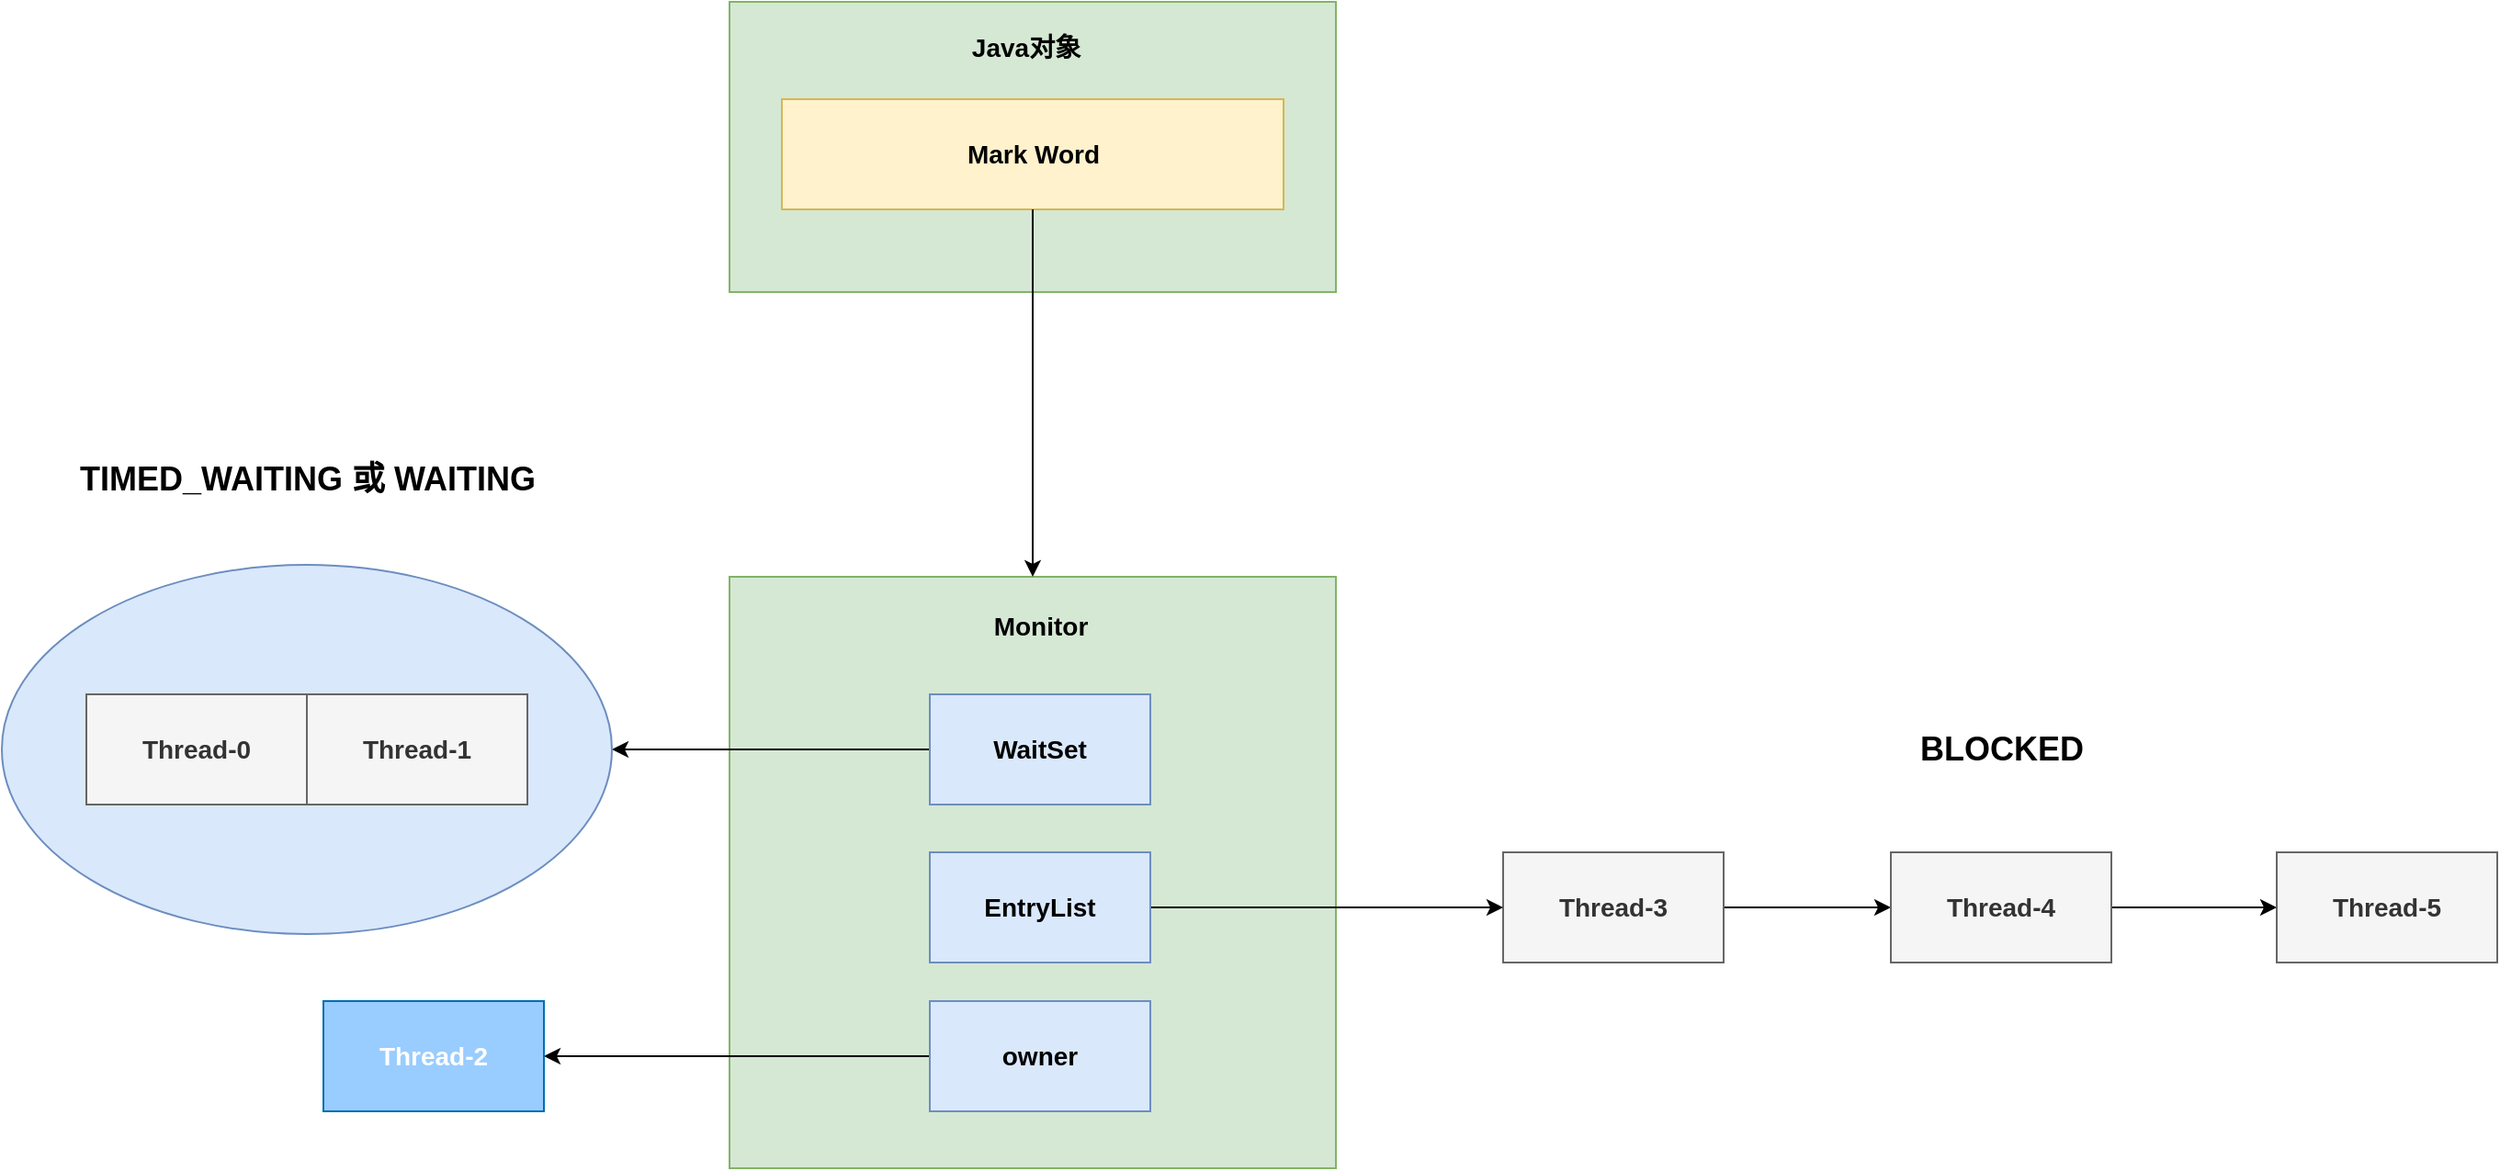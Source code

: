 <mxfile version="26.0.4">
  <diagram name="第 1 页" id="3dT9pY1XKjBThst0bTS5">
    <mxGraphModel dx="2278" dy="1219" grid="0" gridSize="10" guides="1" tooltips="1" connect="1" arrows="1" fold="1" page="0" pageScale="1" pageWidth="827" pageHeight="1169" math="0" shadow="0">
      <root>
        <mxCell id="0" />
        <mxCell id="1" parent="0" />
        <mxCell id="I-n8jy0cu7BncbQuSpRO-42" style="edgeStyle=orthogonalEdgeStyle;rounded=0;orthogonalLoop=1;jettySize=auto;html=1;" edge="1" parent="1" source="I-n8jy0cu7BncbQuSpRO-6" target="I-n8jy0cu7BncbQuSpRO-7">
          <mxGeometry relative="1" as="geometry" />
        </mxCell>
        <mxCell id="I-n8jy0cu7BncbQuSpRO-6" value="&lt;font style=&quot;font-size: 14px;&quot;&gt;&lt;b&gt;Thread-3&lt;/b&gt;&lt;/font&gt;" style="rounded=0;whiteSpace=wrap;html=1;fillColor=#f5f5f5;fontColor=#333333;strokeColor=#666666;" vertex="1" parent="1">
          <mxGeometry x="454" y="195" width="120" height="60" as="geometry" />
        </mxCell>
        <mxCell id="I-n8jy0cu7BncbQuSpRO-43" style="edgeStyle=orthogonalEdgeStyle;rounded=0;orthogonalLoop=1;jettySize=auto;html=1;entryX=0;entryY=0.5;entryDx=0;entryDy=0;" edge="1" parent="1" source="I-n8jy0cu7BncbQuSpRO-7" target="I-n8jy0cu7BncbQuSpRO-8">
          <mxGeometry relative="1" as="geometry" />
        </mxCell>
        <mxCell id="I-n8jy0cu7BncbQuSpRO-7" value="&lt;font style=&quot;font-size: 14px;&quot;&gt;&lt;b&gt;Thread-4&lt;/b&gt;&lt;/font&gt;" style="rounded=0;whiteSpace=wrap;html=1;fillColor=#f5f5f5;fontColor=#333333;strokeColor=#666666;" vertex="1" parent="1">
          <mxGeometry x="665" y="195" width="120" height="60" as="geometry" />
        </mxCell>
        <mxCell id="I-n8jy0cu7BncbQuSpRO-8" value="&lt;font style=&quot;font-size: 14px;&quot;&gt;&lt;b&gt;Thread-5&lt;/b&gt;&lt;/font&gt;" style="rounded=0;whiteSpace=wrap;html=1;fillColor=#f5f5f5;fontColor=#333333;strokeColor=#666666;" vertex="1" parent="1">
          <mxGeometry x="875" y="195" width="120" height="60" as="geometry" />
        </mxCell>
        <mxCell id="I-n8jy0cu7BncbQuSpRO-2" value="&lt;div&gt;&lt;br&gt;&lt;/div&gt;" style="rounded=0;whiteSpace=wrap;html=1;fillColor=#d5e8d4;strokeColor=#82b366;align=center;" vertex="1" parent="1">
          <mxGeometry x="33" y="45" width="330" height="322" as="geometry" />
        </mxCell>
        <mxCell id="I-n8jy0cu7BncbQuSpRO-30" style="edgeStyle=orthogonalEdgeStyle;rounded=0;orthogonalLoop=1;jettySize=auto;html=1;entryX=1;entryY=0.5;entryDx=0;entryDy=0;" edge="1" parent="1" source="I-n8jy0cu7BncbQuSpRO-3" target="I-n8jy0cu7BncbQuSpRO-25">
          <mxGeometry relative="1" as="geometry" />
        </mxCell>
        <mxCell id="I-n8jy0cu7BncbQuSpRO-3" value="&lt;font style=&quot;font-size: 14px;&quot;&gt;&lt;b&gt;WaitSet&lt;/b&gt;&lt;/font&gt;" style="rounded=0;whiteSpace=wrap;html=1;fillColor=#dae8fc;strokeColor=#6c8ebf;" vertex="1" parent="1">
          <mxGeometry x="142" y="109" width="120" height="60" as="geometry" />
        </mxCell>
        <mxCell id="I-n8jy0cu7BncbQuSpRO-44" style="edgeStyle=orthogonalEdgeStyle;rounded=0;orthogonalLoop=1;jettySize=auto;html=1;entryX=0;entryY=0.5;entryDx=0;entryDy=0;" edge="1" parent="1" source="I-n8jy0cu7BncbQuSpRO-4" target="I-n8jy0cu7BncbQuSpRO-6">
          <mxGeometry relative="1" as="geometry" />
        </mxCell>
        <mxCell id="I-n8jy0cu7BncbQuSpRO-4" value="&lt;span style=&quot;font-size: 14px;&quot;&gt;&lt;b&gt;EntryList&lt;/b&gt;&lt;/span&gt;" style="rounded=0;whiteSpace=wrap;html=1;fillColor=#dae8fc;strokeColor=#6c8ebf;" vertex="1" parent="1">
          <mxGeometry x="142" y="195" width="120" height="60" as="geometry" />
        </mxCell>
        <mxCell id="I-n8jy0cu7BncbQuSpRO-24" style="edgeStyle=orthogonalEdgeStyle;rounded=0;orthogonalLoop=1;jettySize=auto;html=1;entryX=1;entryY=0.5;entryDx=0;entryDy=0;" edge="1" parent="1" source="I-n8jy0cu7BncbQuSpRO-5" target="I-n8jy0cu7BncbQuSpRO-23">
          <mxGeometry relative="1" as="geometry" />
        </mxCell>
        <mxCell id="I-n8jy0cu7BncbQuSpRO-5" value="&lt;span style=&quot;font-size: 14px;&quot;&gt;&lt;b&gt;owner&lt;/b&gt;&lt;/span&gt;" style="rounded=0;whiteSpace=wrap;html=1;fillColor=#dae8fc;strokeColor=#6c8ebf;" vertex="1" parent="1">
          <mxGeometry x="142" y="276" width="120" height="60" as="geometry" />
        </mxCell>
        <mxCell id="I-n8jy0cu7BncbQuSpRO-10" value="&lt;b style=&quot;&quot;&gt;&lt;font style=&quot;font-size: 18px;&quot;&gt;BLOCKED&lt;/font&gt;&lt;/b&gt;" style="text;html=1;align=center;verticalAlign=middle;resizable=0;points=[];autosize=1;strokeColor=none;fillColor=none;" vertex="1" parent="1">
          <mxGeometry x="671.5" y="122" width="107" height="34" as="geometry" />
        </mxCell>
        <mxCell id="I-n8jy0cu7BncbQuSpRO-23" value="&lt;font style=&quot;font-size: 14px;&quot;&gt;&lt;b&gt;Thread-2&lt;/b&gt;&lt;/font&gt;" style="rounded=0;whiteSpace=wrap;html=1;fillColor=#99CCFF;fontColor=#ffffff;strokeColor=#006EAF;" vertex="1" parent="1">
          <mxGeometry x="-188" y="276" width="120" height="60" as="geometry" />
        </mxCell>
        <mxCell id="I-n8jy0cu7BncbQuSpRO-25" value="" style="ellipse;whiteSpace=wrap;html=1;fillColor=#dae8fc;strokeColor=#6c8ebf;" vertex="1" parent="1">
          <mxGeometry x="-363" y="38.5" width="332" height="201" as="geometry" />
        </mxCell>
        <mxCell id="I-n8jy0cu7BncbQuSpRO-26" value="&lt;font style=&quot;font-size: 14px;&quot;&gt;&lt;b&gt;Thread-0&lt;/b&gt;&lt;/font&gt;" style="rounded=0;whiteSpace=wrap;html=1;fillColor=#f5f5f5;fontColor=#333333;strokeColor=#666666;" vertex="1" parent="1">
          <mxGeometry x="-317" y="109" width="120" height="60" as="geometry" />
        </mxCell>
        <mxCell id="I-n8jy0cu7BncbQuSpRO-27" value="&lt;font style=&quot;font-size: 14px;&quot;&gt;&lt;b&gt;Thread-1&lt;/b&gt;&lt;/font&gt;" style="rounded=0;whiteSpace=wrap;html=1;fillColor=#f5f5f5;fontColor=#333333;strokeColor=#666666;" vertex="1" parent="1">
          <mxGeometry x="-197" y="109" width="120" height="60" as="geometry" />
        </mxCell>
        <mxCell id="I-n8jy0cu7BncbQuSpRO-29" value="&lt;font style=&quot;font-size: 18px;&quot;&gt;&lt;b style=&quot;&quot;&gt;TIMED_WAITING 或&amp;nbsp;&lt;/b&gt;&lt;b style=&quot;&quot;&gt;WAITING&lt;/b&gt;&lt;/font&gt;" style="text;html=1;align=center;verticalAlign=middle;resizable=0;points=[];autosize=1;strokeColor=none;fillColor=none;" vertex="1" parent="1">
          <mxGeometry x="-330" y="-25" width="266" height="34" as="geometry" />
        </mxCell>
        <mxCell id="I-n8jy0cu7BncbQuSpRO-32" value="&lt;div&gt;&lt;br&gt;&lt;/div&gt;" style="rounded=0;whiteSpace=wrap;html=1;fillColor=#d5e8d4;strokeColor=#82b366;align=center;" vertex="1" parent="1">
          <mxGeometry x="33" y="-268" width="330" height="158" as="geometry" />
        </mxCell>
        <mxCell id="I-n8jy0cu7BncbQuSpRO-33" value="&lt;font style=&quot;font-size: 14px;&quot;&gt;&lt;b&gt;Java对象&lt;/b&gt;&lt;/font&gt;" style="text;html=1;align=center;verticalAlign=middle;resizable=0;points=[];autosize=1;strokeColor=none;fillColor=none;" vertex="1" parent="1">
          <mxGeometry x="155.5" y="-258" width="77" height="29" as="geometry" />
        </mxCell>
        <mxCell id="I-n8jy0cu7BncbQuSpRO-34" value="&lt;font style=&quot;font-size: 14px;&quot;&gt;&lt;b&gt;Mark Word&lt;/b&gt;&lt;/font&gt;" style="rounded=0;whiteSpace=wrap;html=1;fillColor=#fff2cc;strokeColor=#d6b656;" vertex="1" parent="1">
          <mxGeometry x="61.5" y="-215" width="273" height="60" as="geometry" />
        </mxCell>
        <mxCell id="I-n8jy0cu7BncbQuSpRO-36" value="&lt;font style=&quot;font-size: 14px;&quot;&gt;&lt;b&gt;Monitor&lt;/b&gt;&lt;/font&gt;" style="text;html=1;align=center;verticalAlign=middle;resizable=0;points=[];autosize=1;strokeColor=none;fillColor=none;" vertex="1" parent="1">
          <mxGeometry x="167.5" y="57" width="69" height="29" as="geometry" />
        </mxCell>
        <mxCell id="I-n8jy0cu7BncbQuSpRO-41" style="edgeStyle=orthogonalEdgeStyle;rounded=0;orthogonalLoop=1;jettySize=auto;html=1;entryX=0.5;entryY=1;entryDx=0;entryDy=0;endArrow=none;endFill=0;startArrow=classic;startFill=1;" edge="1" parent="1" source="I-n8jy0cu7BncbQuSpRO-2" target="I-n8jy0cu7BncbQuSpRO-34">
          <mxGeometry relative="1" as="geometry" />
        </mxCell>
      </root>
    </mxGraphModel>
  </diagram>
</mxfile>
